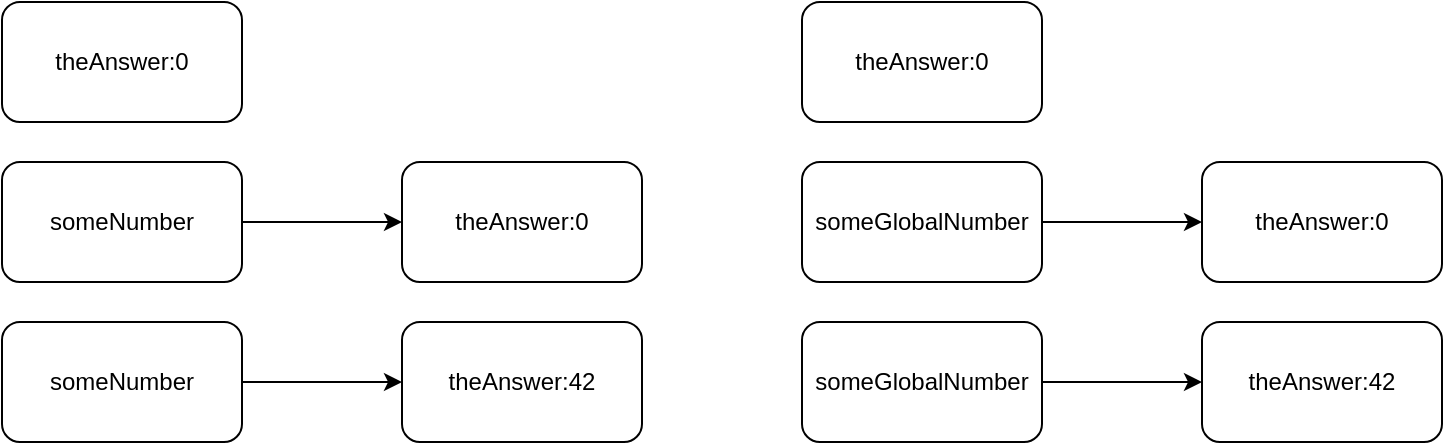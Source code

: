 <mxfile version="21.0.8" type="device"><diagram name="Page-1" id="xcseX_8jl4Rnu4aj0fn8"><mxGraphModel dx="1434" dy="907" grid="1" gridSize="10" guides="1" tooltips="1" connect="1" arrows="1" fold="1" page="1" pageScale="1" pageWidth="850" pageHeight="1100" math="0" shadow="0"><root><mxCell id="0"/><mxCell id="1" parent="0"/><mxCell id="iy7wo-WVDIVstyV2DdBM-2" value="theAnswer:0" style="rounded=1;whiteSpace=wrap;html=1;" vertex="1" parent="1"><mxGeometry x="40" y="40" width="120" height="60" as="geometry"/></mxCell><mxCell id="iy7wo-WVDIVstyV2DdBM-3" value="theAnswer:42" style="rounded=1;whiteSpace=wrap;html=1;" vertex="1" parent="1"><mxGeometry x="240" y="200" width="120" height="60" as="geometry"/></mxCell><mxCell id="iy7wo-WVDIVstyV2DdBM-8" style="edgeStyle=orthogonalEdgeStyle;rounded=0;orthogonalLoop=1;jettySize=auto;html=1;exitX=1;exitY=0.5;exitDx=0;exitDy=0;entryX=0;entryY=0.5;entryDx=0;entryDy=0;" edge="1" parent="1" source="iy7wo-WVDIVstyV2DdBM-4" target="iy7wo-WVDIVstyV2DdBM-3"><mxGeometry relative="1" as="geometry"/></mxCell><mxCell id="iy7wo-WVDIVstyV2DdBM-4" value="someNumber" style="rounded=1;whiteSpace=wrap;html=1;" vertex="1" parent="1"><mxGeometry x="40" y="200" width="120" height="60" as="geometry"/></mxCell><mxCell id="iy7wo-WVDIVstyV2DdBM-5" value="theAnswer:0" style="rounded=1;whiteSpace=wrap;html=1;" vertex="1" parent="1"><mxGeometry x="240" y="120" width="120" height="60" as="geometry"/></mxCell><mxCell id="iy7wo-WVDIVstyV2DdBM-7" style="edgeStyle=orthogonalEdgeStyle;rounded=0;orthogonalLoop=1;jettySize=auto;html=1;exitX=1;exitY=0.5;exitDx=0;exitDy=0;entryX=0;entryY=0.5;entryDx=0;entryDy=0;" edge="1" parent="1" source="iy7wo-WVDIVstyV2DdBM-6" target="iy7wo-WVDIVstyV2DdBM-5"><mxGeometry relative="1" as="geometry"/></mxCell><mxCell id="iy7wo-WVDIVstyV2DdBM-6" value="someNumber" style="rounded=1;whiteSpace=wrap;html=1;" vertex="1" parent="1"><mxGeometry x="40" y="120" width="120" height="60" as="geometry"/></mxCell><mxCell id="iy7wo-WVDIVstyV2DdBM-9" value="theAnswer:0" style="rounded=1;whiteSpace=wrap;html=1;" vertex="1" parent="1"><mxGeometry x="440" y="40" width="120" height="60" as="geometry"/></mxCell><mxCell id="iy7wo-WVDIVstyV2DdBM-10" value="theAnswer:42" style="rounded=1;whiteSpace=wrap;html=1;" vertex="1" parent="1"><mxGeometry x="640" y="200" width="120" height="60" as="geometry"/></mxCell><mxCell id="iy7wo-WVDIVstyV2DdBM-11" style="edgeStyle=orthogonalEdgeStyle;rounded=0;orthogonalLoop=1;jettySize=auto;html=1;exitX=1;exitY=0.5;exitDx=0;exitDy=0;entryX=0;entryY=0.5;entryDx=0;entryDy=0;" edge="1" parent="1" source="iy7wo-WVDIVstyV2DdBM-12" target="iy7wo-WVDIVstyV2DdBM-10"><mxGeometry relative="1" as="geometry"/></mxCell><mxCell id="iy7wo-WVDIVstyV2DdBM-12" value="someGlobalNumber" style="rounded=1;whiteSpace=wrap;html=1;" vertex="1" parent="1"><mxGeometry x="440" y="200" width="120" height="60" as="geometry"/></mxCell><mxCell id="iy7wo-WVDIVstyV2DdBM-13" value="theAnswer:0" style="rounded=1;whiteSpace=wrap;html=1;" vertex="1" parent="1"><mxGeometry x="640" y="120" width="120" height="60" as="geometry"/></mxCell><mxCell id="iy7wo-WVDIVstyV2DdBM-14" style="edgeStyle=orthogonalEdgeStyle;rounded=0;orthogonalLoop=1;jettySize=auto;html=1;exitX=1;exitY=0.5;exitDx=0;exitDy=0;entryX=0;entryY=0.5;entryDx=0;entryDy=0;" edge="1" parent="1" source="iy7wo-WVDIVstyV2DdBM-15" target="iy7wo-WVDIVstyV2DdBM-13"><mxGeometry relative="1" as="geometry"/></mxCell><mxCell id="iy7wo-WVDIVstyV2DdBM-15" value="someGlobalNumber" style="rounded=1;whiteSpace=wrap;html=1;" vertex="1" parent="1"><mxGeometry x="440" y="120" width="120" height="60" as="geometry"/></mxCell></root></mxGraphModel></diagram></mxfile>
